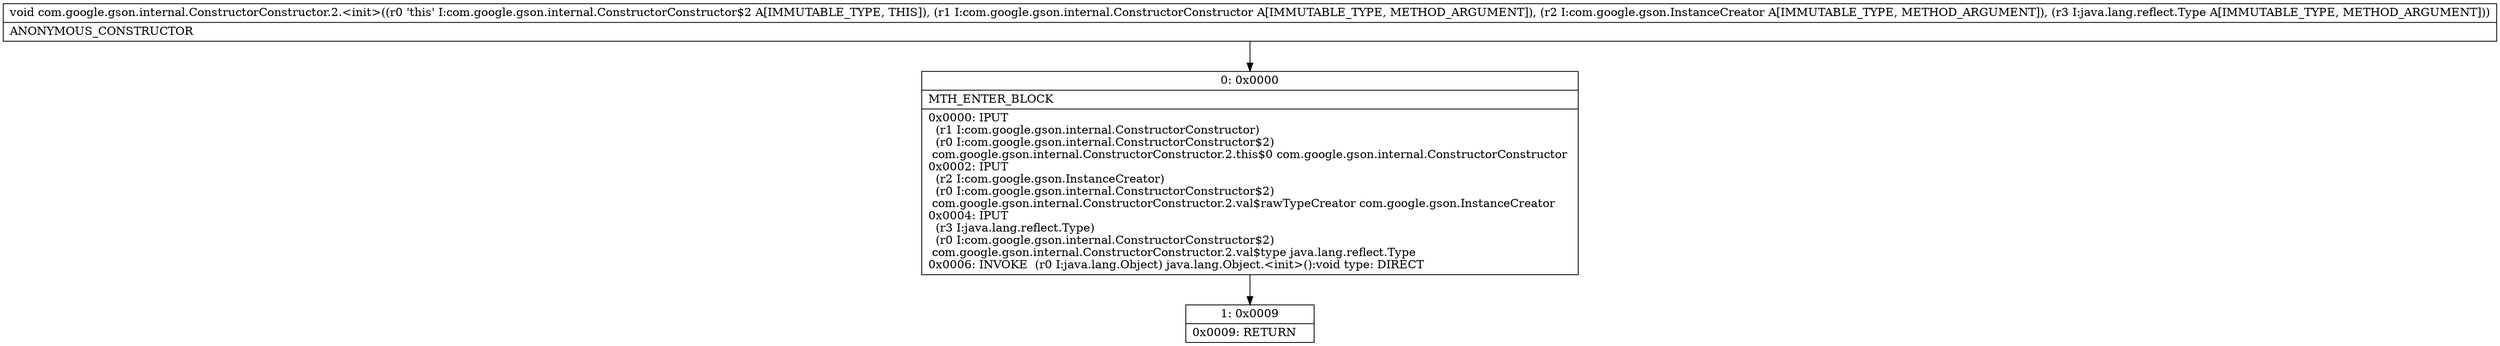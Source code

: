 digraph "CFG forcom.google.gson.internal.ConstructorConstructor.2.\<init\>(Lcom\/google\/gson\/internal\/ConstructorConstructor;Lcom\/google\/gson\/InstanceCreator;Ljava\/lang\/reflect\/Type;)V" {
Node_0 [shape=record,label="{0\:\ 0x0000|MTH_ENTER_BLOCK\l|0x0000: IPUT  \l  (r1 I:com.google.gson.internal.ConstructorConstructor)\l  (r0 I:com.google.gson.internal.ConstructorConstructor$2)\l com.google.gson.internal.ConstructorConstructor.2.this$0 com.google.gson.internal.ConstructorConstructor \l0x0002: IPUT  \l  (r2 I:com.google.gson.InstanceCreator)\l  (r0 I:com.google.gson.internal.ConstructorConstructor$2)\l com.google.gson.internal.ConstructorConstructor.2.val$rawTypeCreator com.google.gson.InstanceCreator \l0x0004: IPUT  \l  (r3 I:java.lang.reflect.Type)\l  (r0 I:com.google.gson.internal.ConstructorConstructor$2)\l com.google.gson.internal.ConstructorConstructor.2.val$type java.lang.reflect.Type \l0x0006: INVOKE  (r0 I:java.lang.Object) java.lang.Object.\<init\>():void type: DIRECT \l}"];
Node_1 [shape=record,label="{1\:\ 0x0009|0x0009: RETURN   \l}"];
MethodNode[shape=record,label="{void com.google.gson.internal.ConstructorConstructor.2.\<init\>((r0 'this' I:com.google.gson.internal.ConstructorConstructor$2 A[IMMUTABLE_TYPE, THIS]), (r1 I:com.google.gson.internal.ConstructorConstructor A[IMMUTABLE_TYPE, METHOD_ARGUMENT]), (r2 I:com.google.gson.InstanceCreator A[IMMUTABLE_TYPE, METHOD_ARGUMENT]), (r3 I:java.lang.reflect.Type A[IMMUTABLE_TYPE, METHOD_ARGUMENT]))  | ANONYMOUS_CONSTRUCTOR\l}"];
MethodNode -> Node_0;
Node_0 -> Node_1;
}

